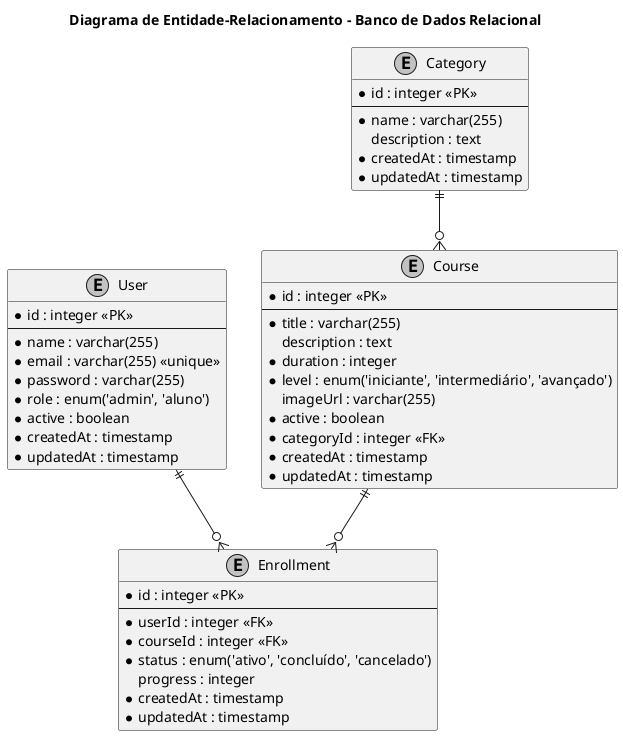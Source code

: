 ```plantuml
@startuml
skinparam packageStyle rectangle
skinparam monochrome true
skinparam shadowing false

title Diagrama de Entidade-Relacionamento - Banco de Dados Relacional

' Entidades
entity "User" as user {
  *id : integer <<PK>>
  --
  *name : varchar(255)
  *email : varchar(255) <<unique>>
  *password : varchar(255)
  *role : enum('admin', 'aluno')
  *active : boolean
  *createdAt : timestamp
  *updatedAt : timestamp
}

entity "Category" as category {
  *id : integer <<PK>>
  --
  *name : varchar(255)
  description : text
  *createdAt : timestamp
  *updatedAt : timestamp
}

entity "Course" as course {
  *id : integer <<PK>>
  --
  *title : varchar(255)
  description : text
  *duration : integer
  *level : enum('iniciante', 'intermediário', 'avançado')
  imageUrl : varchar(255)
  *active : boolean
  *categoryId : integer <<FK>>
  *createdAt : timestamp
  *updatedAt : timestamp
}

entity "Enrollment" as enrollment {
  *id : integer <<PK>>
  --
  *userId : integer <<FK>>
  *courseId : integer <<FK>>
  *status : enum('ativo', 'concluído', 'cancelado')
  progress : integer
  *createdAt : timestamp
  *updatedAt : timestamp
}

' Relacionamentos
user ||--o{ enrollment
course ||--o{ enrollment
category ||--o{ course

@enduml
```
